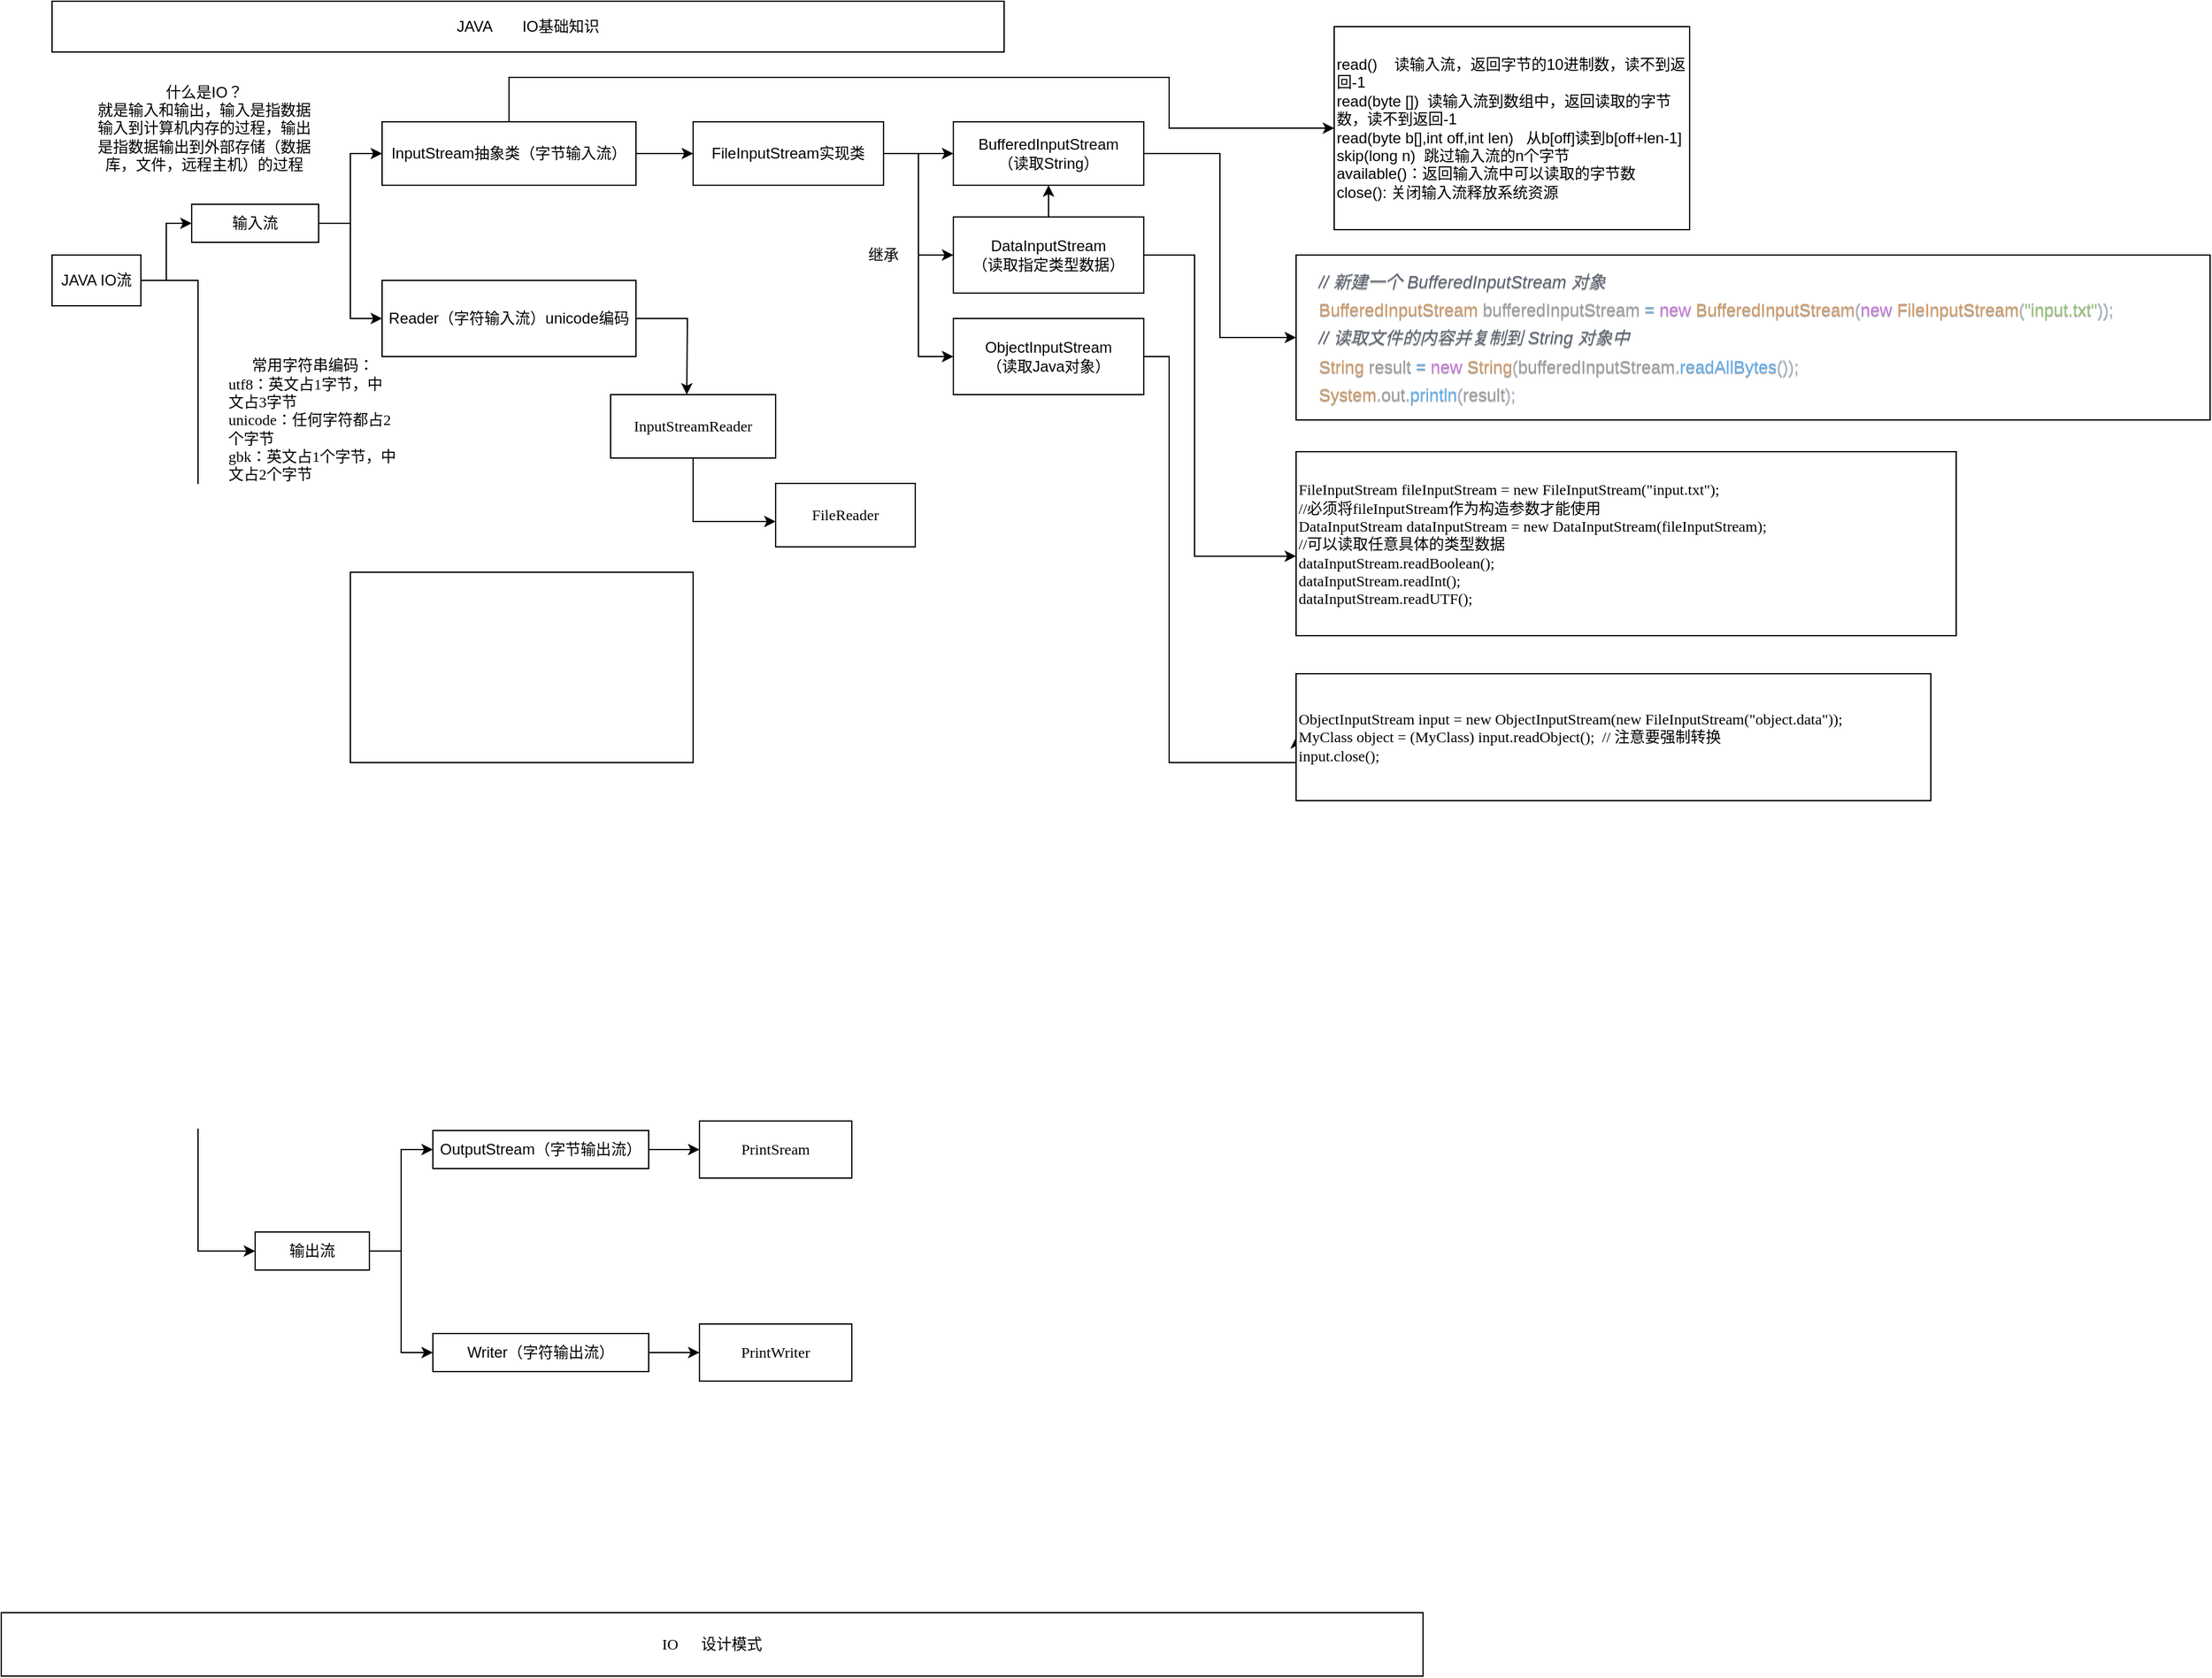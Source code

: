 <mxfile version="20.2.7" type="device"><diagram id="oM7vXEvF-nyBrCfh50hu" name="第 1 页"><mxGraphModel dx="1185" dy="661" grid="1" gridSize="10" guides="1" tooltips="1" connect="1" arrows="1" fold="1" page="1" pageScale="1" pageWidth="1390" pageHeight="980" math="0" shadow="0"><root><mxCell id="0"/><mxCell id="1" parent="0"/><mxCell id="KMKHdDrqFi0lqZ_SUr9B-1" value="JAVA&amp;nbsp; &amp;nbsp; &amp;nbsp; &amp;nbsp;IO基础知识" style="rounded=0;whiteSpace=wrap;html=1;" vertex="1" parent="1"><mxGeometry x="40" y="30" width="750" height="40" as="geometry"/></mxCell><mxCell id="KMKHdDrqFi0lqZ_SUr9B-28" style="edgeStyle=orthogonalEdgeStyle;rounded=0;orthogonalLoop=1;jettySize=auto;html=1;entryX=0;entryY=0.5;entryDx=0;entryDy=0;" edge="1" parent="1" source="KMKHdDrqFi0lqZ_SUr9B-2" target="KMKHdDrqFi0lqZ_SUr9B-12"><mxGeometry relative="1" as="geometry"/></mxCell><mxCell id="KMKHdDrqFi0lqZ_SUr9B-29" style="edgeStyle=orthogonalEdgeStyle;rounded=0;orthogonalLoop=1;jettySize=auto;html=1;entryX=0;entryY=0.5;entryDx=0;entryDy=0;" edge="1" parent="1" source="KMKHdDrqFi0lqZ_SUr9B-2" target="KMKHdDrqFi0lqZ_SUr9B-14"><mxGeometry relative="1" as="geometry"/></mxCell><mxCell id="KMKHdDrqFi0lqZ_SUr9B-2" value="输入流" style="rounded=0;whiteSpace=wrap;html=1;" vertex="1" parent="1"><mxGeometry x="150" y="190" width="100" height="30" as="geometry"/></mxCell><mxCell id="KMKHdDrqFi0lqZ_SUr9B-20" style="edgeStyle=orthogonalEdgeStyle;rounded=0;orthogonalLoop=1;jettySize=auto;html=1;entryX=0;entryY=0.5;entryDx=0;entryDy=0;" edge="1" parent="1" source="KMKHdDrqFi0lqZ_SUr9B-3" target="KMKHdDrqFi0lqZ_SUr9B-18"><mxGeometry relative="1" as="geometry"/></mxCell><mxCell id="KMKHdDrqFi0lqZ_SUr9B-21" style="edgeStyle=orthogonalEdgeStyle;rounded=0;orthogonalLoop=1;jettySize=auto;html=1;entryX=0;entryY=0.5;entryDx=0;entryDy=0;" edge="1" parent="1" source="KMKHdDrqFi0lqZ_SUr9B-3" target="KMKHdDrqFi0lqZ_SUr9B-19"><mxGeometry relative="1" as="geometry"/></mxCell><mxCell id="KMKHdDrqFi0lqZ_SUr9B-3" value="输出流" style="rounded=0;whiteSpace=wrap;html=1;" vertex="1" parent="1"><mxGeometry x="200" y="1000" width="90" height="30" as="geometry"/></mxCell><mxCell id="KMKHdDrqFi0lqZ_SUr9B-5" value="什么是IO？&lt;br&gt;就是输入和输出，输入是指数据输入到计算机内存的过程，输出是指数据输出到外部存储（数据库，文件，远程主机）的过程" style="text;html=1;strokeColor=none;fillColor=none;align=center;verticalAlign=middle;whiteSpace=wrap;rounded=0;" vertex="1" parent="1"><mxGeometry x="70" y="90" width="180" height="80" as="geometry"/></mxCell><mxCell id="KMKHdDrqFi0lqZ_SUr9B-9" style="edgeStyle=orthogonalEdgeStyle;rounded=0;orthogonalLoop=1;jettySize=auto;html=1;entryX=0;entryY=0.5;entryDx=0;entryDy=0;" edge="1" parent="1" source="KMKHdDrqFi0lqZ_SUr9B-8" target="KMKHdDrqFi0lqZ_SUr9B-2"><mxGeometry relative="1" as="geometry"/></mxCell><mxCell id="KMKHdDrqFi0lqZ_SUr9B-10" style="edgeStyle=orthogonalEdgeStyle;rounded=0;orthogonalLoop=1;jettySize=auto;html=1;entryX=0;entryY=0.5;entryDx=0;entryDy=0;" edge="1" parent="1" source="KMKHdDrqFi0lqZ_SUr9B-8" target="KMKHdDrqFi0lqZ_SUr9B-3"><mxGeometry relative="1" as="geometry"/></mxCell><mxCell id="KMKHdDrqFi0lqZ_SUr9B-8" value="JAVA IO流" style="rounded=0;whiteSpace=wrap;html=1;" vertex="1" parent="1"><mxGeometry x="40" y="230" width="70" height="40" as="geometry"/></mxCell><mxCell id="KMKHdDrqFi0lqZ_SUr9B-22" style="edgeStyle=orthogonalEdgeStyle;rounded=0;orthogonalLoop=1;jettySize=auto;html=1;entryX=0;entryY=0.5;entryDx=0;entryDy=0;" edge="1" parent="1" source="KMKHdDrqFi0lqZ_SUr9B-12" target="KMKHdDrqFi0lqZ_SUr9B-24"><mxGeometry relative="1" as="geometry"><mxPoint x="510" y="175" as="targetPoint"/></mxGeometry></mxCell><mxCell id="KMKHdDrqFi0lqZ_SUr9B-25" style="edgeStyle=orthogonalEdgeStyle;rounded=0;orthogonalLoop=1;jettySize=auto;html=1;entryX=0;entryY=0.5;entryDx=0;entryDy=0;" edge="1" parent="1" source="KMKHdDrqFi0lqZ_SUr9B-12" target="KMKHdDrqFi0lqZ_SUr9B-23"><mxGeometry relative="1" as="geometry"><Array as="points"><mxPoint x="400" y="90"/><mxPoint x="920" y="90"/><mxPoint x="920" y="130"/></Array></mxGeometry></mxCell><mxCell id="KMKHdDrqFi0lqZ_SUr9B-12" value="InputStream抽象类（字节输入流）" style="rounded=0;whiteSpace=wrap;html=1;" vertex="1" parent="1"><mxGeometry x="300" y="125" width="200" height="50" as="geometry"/></mxCell><mxCell id="KMKHdDrqFi0lqZ_SUr9B-49" style="edgeStyle=orthogonalEdgeStyle;rounded=0;orthogonalLoop=1;jettySize=auto;html=1;fontFamily=Verdana;" edge="1" parent="1" source="KMKHdDrqFi0lqZ_SUr9B-14"><mxGeometry relative="1" as="geometry"><mxPoint x="540" y="340.0" as="targetPoint"/></mxGeometry></mxCell><mxCell id="KMKHdDrqFi0lqZ_SUr9B-14" value="Reader（字符输入流）unicode编码" style="rounded=0;whiteSpace=wrap;html=1;" vertex="1" parent="1"><mxGeometry x="300" y="250" width="200" height="60" as="geometry"/></mxCell><mxCell id="KMKHdDrqFi0lqZ_SUr9B-53" style="edgeStyle=orthogonalEdgeStyle;rounded=0;orthogonalLoop=1;jettySize=auto;html=1;fontFamily=Verdana;" edge="1" parent="1" source="KMKHdDrqFi0lqZ_SUr9B-18"><mxGeometry relative="1" as="geometry"><mxPoint x="550" y="935" as="targetPoint"/></mxGeometry></mxCell><mxCell id="KMKHdDrqFi0lqZ_SUr9B-18" value="OutputStream（字节输出流）" style="rounded=0;whiteSpace=wrap;html=1;" vertex="1" parent="1"><mxGeometry x="340" y="920" width="170" height="30" as="geometry"/></mxCell><mxCell id="KMKHdDrqFi0lqZ_SUr9B-56" style="edgeStyle=orthogonalEdgeStyle;rounded=0;orthogonalLoop=1;jettySize=auto;html=1;entryX=0;entryY=0.5;entryDx=0;entryDy=0;fontFamily=Verdana;" edge="1" parent="1" source="KMKHdDrqFi0lqZ_SUr9B-19" target="KMKHdDrqFi0lqZ_SUr9B-55"><mxGeometry relative="1" as="geometry"/></mxCell><mxCell id="KMKHdDrqFi0lqZ_SUr9B-19" value="Writer（字符输出流）" style="rounded=0;whiteSpace=wrap;html=1;" vertex="1" parent="1"><mxGeometry x="340" y="1080" width="170" height="30" as="geometry"/></mxCell><mxCell id="KMKHdDrqFi0lqZ_SUr9B-23" value="read()&amp;nbsp; &amp;nbsp; 读输入流，返回字节的10进制数，读不到返回-1&lt;br&gt;read(byte [])&amp;nbsp; 读输入流到数组中，返回读取的字节数，读不到返回-1&lt;br&gt;read(byte b[],int off,int len)&amp;nbsp; &amp;nbsp;从b[off]读到b[off+len-1]&lt;br&gt;skip(long n)&amp;nbsp; 跳过输入流的n个字节&lt;br&gt;available()：返回输入流中可以读取的字节数&lt;br&gt;close(): 关闭输入流释放系统资源" style="rounded=0;whiteSpace=wrap;html=1;align=left;" vertex="1" parent="1"><mxGeometry x="1050" y="50" width="280" height="160" as="geometry"/></mxCell><mxCell id="KMKHdDrqFi0lqZ_SUr9B-30" style="edgeStyle=orthogonalEdgeStyle;rounded=0;orthogonalLoop=1;jettySize=auto;html=1;entryX=0;entryY=0.5;entryDx=0;entryDy=0;" edge="1" parent="1" source="KMKHdDrqFi0lqZ_SUr9B-24" target="KMKHdDrqFi0lqZ_SUr9B-26"><mxGeometry relative="1" as="geometry"/></mxCell><mxCell id="KMKHdDrqFi0lqZ_SUr9B-38" style="edgeStyle=orthogonalEdgeStyle;rounded=0;orthogonalLoop=1;jettySize=auto;html=1;exitX=1;exitY=0.5;exitDx=0;exitDy=0;entryX=0;entryY=0.5;entryDx=0;entryDy=0;" edge="1" parent="1" source="KMKHdDrqFi0lqZ_SUr9B-24" target="KMKHdDrqFi0lqZ_SUr9B-36"><mxGeometry relative="1" as="geometry"/></mxCell><mxCell id="KMKHdDrqFi0lqZ_SUr9B-39" style="edgeStyle=orthogonalEdgeStyle;rounded=0;orthogonalLoop=1;jettySize=auto;html=1;exitX=1;exitY=0.5;exitDx=0;exitDy=0;entryX=0;entryY=0.5;entryDx=0;entryDy=0;" edge="1" parent="1" source="KMKHdDrqFi0lqZ_SUr9B-24" target="KMKHdDrqFi0lqZ_SUr9B-37"><mxGeometry relative="1" as="geometry"/></mxCell><mxCell id="KMKHdDrqFi0lqZ_SUr9B-24" value="FileInputStream实现类" style="rounded=0;whiteSpace=wrap;html=1;" vertex="1" parent="1"><mxGeometry x="545" y="125" width="150" height="50" as="geometry"/></mxCell><mxCell id="KMKHdDrqFi0lqZ_SUr9B-34" style="edgeStyle=orthogonalEdgeStyle;rounded=0;orthogonalLoop=1;jettySize=auto;html=1;entryX=0;entryY=0.5;entryDx=0;entryDy=0;" edge="1" parent="1" source="KMKHdDrqFi0lqZ_SUr9B-26" target="KMKHdDrqFi0lqZ_SUr9B-33"><mxGeometry relative="1" as="geometry"><mxPoint x="980" y="330" as="targetPoint"/></mxGeometry></mxCell><mxCell id="KMKHdDrqFi0lqZ_SUr9B-26" value="BufferedInputStream&lt;br&gt;（读取String）" style="rounded=0;whiteSpace=wrap;html=1;" vertex="1" parent="1"><mxGeometry x="750" y="125" width="150" height="50" as="geometry"/></mxCell><mxCell id="KMKHdDrqFi0lqZ_SUr9B-31" value="继承" style="text;html=1;strokeColor=none;fillColor=none;align=center;verticalAlign=middle;whiteSpace=wrap;rounded=0;" vertex="1" parent="1"><mxGeometry x="670" y="220" width="50" height="20" as="geometry"/></mxCell><mxCell id="KMKHdDrqFi0lqZ_SUr9B-33" value="&lt;p style=&quot;margin-top: 0.85rem; margin-bottom: 0.85rem; margin-left: var(--line-numbers-width); overflow: auto; padding: 1rem; border-radius: 6px; line-height: 1.4; position: relative; z-index: 1; background: 0px 0px; vertical-align: middle; text-shadow: rgba(0, 0, 0, 0.3) 0px 1px; tab-size: 2; color: rgb(158, 158, 158); font-size: 16px;&quot;&gt;&lt;code style=&quot;font-family: var(--font-family-code); padding: 0px; border-radius: 0px; font-size: 0.85em; overflow-wrap: unset; transition: color var(--color-transition); margin: 0px; color: var(--code-color); word-spacing: normal; word-break: normal; hyphens: none; -webkit-font-smoothing: auto; background: 0px 0px !important;&quot;&gt;&lt;span style=&quot;color: rgb(92, 99, 112); font-style: italic;&quot; class=&quot;token comment&quot;&gt;// 新建一个 BufferedInputStream 对象&lt;br&gt;&lt;/span&gt;&lt;/code&gt;&lt;code style=&quot;font-family: var(--font-family-code); padding: 0px; border-radius: 0px; font-size: 0.85em; overflow-wrap: unset; transition: color var(--color-transition); margin: 0px; color: var(--code-color); word-spacing: normal; word-break: normal; hyphens: none; -webkit-font-smoothing: auto; background: 0px 0px !important;&quot;&gt;&lt;span style=&quot;color: rgb(209, 154, 102);&quot; class=&quot;token class-name&quot;&gt;BufferedInputStream&lt;/span&gt; bufferedInputStream &lt;span style=&quot;color: rgb(97, 175, 239);&quot; class=&quot;token operator&quot;&gt;=&lt;/span&gt; &lt;span style=&quot;color: rgb(198, 120, 221);&quot; class=&quot;token keyword&quot;&gt;new&lt;/span&gt; &lt;span style=&quot;color: rgb(209, 154, 102);&quot; class=&quot;token class-name&quot;&gt;BufferedInputStream&lt;/span&gt;&lt;span style=&quot;color: rgb(171, 178, 191);&quot; class=&quot;token punctuation&quot;&gt;(&lt;/span&gt;&lt;span style=&quot;color: rgb(198, 120, 221);&quot; class=&quot;token keyword&quot;&gt;new&lt;/span&gt; &lt;span style=&quot;color: rgb(209, 154, 102);&quot; class=&quot;token class-name&quot;&gt;FileInputStream&lt;/span&gt;&lt;span style=&quot;color: rgb(171, 178, 191);&quot; class=&quot;token punctuation&quot;&gt;(&lt;/span&gt;&lt;span style=&quot;color: rgb(152, 195, 121);&quot; class=&quot;token string&quot;&gt;&quot;input.txt&quot;&lt;/span&gt;&lt;span style=&quot;color: rgb(171, 178, 191);&quot; class=&quot;token punctuation&quot;&gt;)&lt;/span&gt;&lt;span style=&quot;color: rgb(171, 178, 191);&quot; class=&quot;token punctuation&quot;&gt;)&lt;/span&gt;&lt;span style=&quot;color: rgb(171, 178, 191);&quot; class=&quot;token punctuation&quot;&gt;;&lt;br&gt;&lt;/span&gt;&lt;/code&gt;&lt;code style=&quot;font-family: var(--font-family-code); padding: 0px; border-radius: 0px; font-size: 0.85em; overflow-wrap: unset; transition: color var(--color-transition); margin: 0px; color: var(--code-color); word-spacing: normal; word-break: normal; hyphens: none; -webkit-font-smoothing: auto; background: 0px 0px !important;&quot;&gt;&lt;span style=&quot;color: rgb(92, 99, 112); font-style: italic;&quot; class=&quot;token comment&quot;&gt;// 读取文件的内容并复制到 String 对象中&lt;br&gt;&lt;/span&gt;&lt;/code&gt;&lt;code style=&quot;font-family: var(--font-family-code); padding: 0px; border-radius: 0px; font-size: 0.85em; overflow-wrap: unset; transition: color var(--color-transition); margin: 0px; color: var(--code-color); word-spacing: normal; word-break: normal; hyphens: none; -webkit-font-smoothing: auto; background: 0px 0px !important;&quot;&gt;&lt;span style=&quot;color: rgb(209, 154, 102);&quot; class=&quot;token class-name&quot;&gt;String&lt;/span&gt; result &lt;span style=&quot;color: rgb(97, 175, 239);&quot; class=&quot;token operator&quot;&gt;=&lt;/span&gt; &lt;span style=&quot;color: rgb(198, 120, 221);&quot; class=&quot;token keyword&quot;&gt;new&lt;/span&gt; &lt;span style=&quot;color: rgb(209, 154, 102);&quot; class=&quot;token class-name&quot;&gt;String&lt;/span&gt;&lt;span style=&quot;color: rgb(171, 178, 191);&quot; class=&quot;token punctuation&quot;&gt;(&lt;/span&gt;bufferedInputStream&lt;span style=&quot;color: rgb(171, 178, 191);&quot; class=&quot;token punctuation&quot;&gt;.&lt;/span&gt;&lt;span style=&quot;color: rgb(97, 175, 239);&quot; class=&quot;token function&quot;&gt;readAllBytes&lt;/span&gt;&lt;span style=&quot;color: rgb(171, 178, 191);&quot; class=&quot;token punctuation&quot;&gt;(&lt;/span&gt;&lt;span style=&quot;color: rgb(171, 178, 191);&quot; class=&quot;token punctuation&quot;&gt;)&lt;/span&gt;&lt;span style=&quot;color: rgb(171, 178, 191);&quot; class=&quot;token punctuation&quot;&gt;)&lt;/span&gt;&lt;span style=&quot;color: rgb(171, 178, 191);&quot; class=&quot;token punctuation&quot;&gt;;&lt;br&gt;&lt;/span&gt;&lt;/code&gt;&lt;code style=&quot;font-family: var(--font-family-code); padding: 0px; border-radius: 0px; font-size: 0.85em; overflow-wrap: unset; transition: color var(--color-transition); margin: 0px; color: var(--code-color); word-spacing: normal; word-break: normal; hyphens: none; -webkit-font-smoothing: auto; background: 0px 0px !important;&quot;&gt;&lt;span style=&quot;color: rgb(209, 154, 102);&quot; class=&quot;token class-name&quot;&gt;System&lt;/span&gt;&lt;span style=&quot;color: rgb(171, 178, 191);&quot; class=&quot;token punctuation&quot;&gt;.&lt;/span&gt;out&lt;span style=&quot;color: rgb(171, 178, 191);&quot; class=&quot;token punctuation&quot;&gt;.&lt;/span&gt;&lt;span style=&quot;color: rgb(97, 175, 239);&quot; class=&quot;token function&quot;&gt;println&lt;/span&gt;&lt;span style=&quot;color: rgb(171, 178, 191);&quot; class=&quot;token punctuation&quot;&gt;(&lt;/span&gt;result&lt;span style=&quot;color: rgb(171, 178, 191);&quot; class=&quot;token punctuation&quot;&gt;)&lt;/span&gt;&lt;span style=&quot;color: rgb(171, 178, 191);&quot; class=&quot;token punctuation&quot;&gt;;&lt;/span&gt;&lt;/code&gt;&lt;/p&gt;" style="rounded=0;whiteSpace=wrap;html=1;align=left;" vertex="1" parent="1"><mxGeometry x="1020" y="230" width="720" height="130" as="geometry"/></mxCell><mxCell id="KMKHdDrqFi0lqZ_SUr9B-42" style="edgeStyle=orthogonalEdgeStyle;rounded=0;orthogonalLoop=1;jettySize=auto;html=1;entryX=0;entryY=0.568;entryDx=0;entryDy=0;entryPerimeter=0;fontFamily=Verdana;" edge="1" parent="1" source="KMKHdDrqFi0lqZ_SUr9B-36" target="KMKHdDrqFi0lqZ_SUr9B-40"><mxGeometry relative="1" as="geometry"><Array as="points"><mxPoint x="940" y="230"/><mxPoint x="940" y="467"/></Array></mxGeometry></mxCell><mxCell id="KMKHdDrqFi0lqZ_SUr9B-59" value="" style="edgeStyle=orthogonalEdgeStyle;rounded=0;orthogonalLoop=1;jettySize=auto;html=1;fontFamily=Verdana;" edge="1" parent="1" source="KMKHdDrqFi0lqZ_SUr9B-36" target="KMKHdDrqFi0lqZ_SUr9B-26"><mxGeometry relative="1" as="geometry"/></mxCell><mxCell id="KMKHdDrqFi0lqZ_SUr9B-36" value="DataInputStream&lt;br&gt;（读取指定类型数据）" style="rounded=0;whiteSpace=wrap;html=1;" vertex="1" parent="1"><mxGeometry x="750" y="200" width="150" height="60" as="geometry"/></mxCell><mxCell id="KMKHdDrqFi0lqZ_SUr9B-44" style="edgeStyle=orthogonalEdgeStyle;rounded=0;orthogonalLoop=1;jettySize=auto;html=1;fontFamily=Verdana;entryX=0;entryY=0.5;entryDx=0;entryDy=0;" edge="1" parent="1" source="KMKHdDrqFi0lqZ_SUr9B-37" target="KMKHdDrqFi0lqZ_SUr9B-45"><mxGeometry relative="1" as="geometry"><mxPoint x="920" y="580" as="targetPoint"/><Array as="points"><mxPoint x="920" y="310"/><mxPoint x="920" y="630"/></Array></mxGeometry></mxCell><mxCell id="KMKHdDrqFi0lqZ_SUr9B-37" value="ObjectInputStream&lt;br&gt;（读取Java对象）" style="rounded=0;whiteSpace=wrap;html=1;" vertex="1" parent="1"><mxGeometry x="750" y="280" width="150" height="60" as="geometry"/></mxCell><mxCell id="KMKHdDrqFi0lqZ_SUr9B-40" value="&lt;div style=&quot;font-family: Verdana;&quot;&gt;FileInputStream fileInputStream = new FileInputStream(&quot;input.txt&quot;);&lt;/div&gt;&lt;div style=&quot;font-family: Verdana;&quot;&gt;//必须将fileInputStream作为构造参数才能使用&lt;/div&gt;&lt;div style=&quot;font-family: Verdana;&quot;&gt;DataInputStream dataInputStream = new DataInputStream(fileInputStream);&lt;/div&gt;&lt;div style=&quot;font-family: Verdana;&quot;&gt;//可以读取任意具体的类型数据&lt;/div&gt;&lt;div style=&quot;font-family: Verdana;&quot;&gt;dataInputStream.readBoolean();&lt;/div&gt;&lt;div style=&quot;font-family: Verdana;&quot;&gt;dataInputStream.readInt();&lt;/div&gt;&lt;div style=&quot;font-family: Verdana;&quot;&gt;dataInputStream.readUTF();&lt;/div&gt;" style="rounded=0;whiteSpace=wrap;html=1;align=left;" vertex="1" parent="1"><mxGeometry x="1020" y="385" width="520" height="145" as="geometry"/></mxCell><mxCell id="KMKHdDrqFi0lqZ_SUr9B-45" value="&lt;div&gt;ObjectInputStream input = new ObjectInputStream(new FileInputStream(&quot;object.data&quot;));&lt;/div&gt;&lt;div&gt;MyClass object = (MyClass) input.readObject();&amp;nbsp; // 注意要强制转换&lt;/div&gt;&lt;div&gt;input.close();&lt;/div&gt;" style="rounded=0;whiteSpace=wrap;html=1;fontFamily=Verdana;align=left;" vertex="1" parent="1"><mxGeometry x="1020" y="560" width="500" height="100" as="geometry"/></mxCell><mxCell id="KMKHdDrqFi0lqZ_SUr9B-47" value="" style="rounded=0;whiteSpace=wrap;html=1;fontFamily=Verdana;" vertex="1" parent="1"><mxGeometry x="275" y="480" width="270" height="150" as="geometry"/></mxCell><mxCell id="KMKHdDrqFi0lqZ_SUr9B-48" value="常用字符串编码：&lt;br&gt;&lt;div style=&quot;text-align: left;&quot;&gt;&lt;span style=&quot;background-color: initial;&quot;&gt;utf8：英文占1字节，中文占3字节&lt;/span&gt;&lt;/div&gt;&lt;div style=&quot;text-align: left;&quot;&gt;&lt;span style=&quot;background-color: initial;&quot;&gt;unicode：任何字符都占2个字节&lt;/span&gt;&lt;/div&gt;&lt;div style=&quot;text-align: left;&quot;&gt;&lt;span style=&quot;background-color: initial;&quot;&gt;gbk：英文占1个字节，中文占2个字节&lt;/span&gt;&lt;/div&gt;" style="text;html=1;strokeColor=none;fillColor=none;align=center;verticalAlign=middle;whiteSpace=wrap;rounded=0;fontFamily=Verdana;" vertex="1" parent="1"><mxGeometry x="177.5" y="300" width="135" height="120" as="geometry"/></mxCell><mxCell id="KMKHdDrqFi0lqZ_SUr9B-51" style="edgeStyle=orthogonalEdgeStyle;rounded=0;orthogonalLoop=1;jettySize=auto;html=1;fontFamily=Verdana;" edge="1" parent="1" source="KMKHdDrqFi0lqZ_SUr9B-50" target="KMKHdDrqFi0lqZ_SUr9B-52"><mxGeometry relative="1" as="geometry"><mxPoint x="590" y="410" as="targetPoint"/><Array as="points"><mxPoint x="545" y="440"/></Array></mxGeometry></mxCell><mxCell id="KMKHdDrqFi0lqZ_SUr9B-50" value="InputStreamReader" style="rounded=0;whiteSpace=wrap;html=1;fontFamily=Verdana;" vertex="1" parent="1"><mxGeometry x="480" y="340" width="130" height="50" as="geometry"/></mxCell><mxCell id="KMKHdDrqFi0lqZ_SUr9B-52" value="FileReader" style="rounded=0;whiteSpace=wrap;html=1;fontFamily=Verdana;" vertex="1" parent="1"><mxGeometry x="610" y="410" width="110" height="50" as="geometry"/></mxCell><mxCell id="KMKHdDrqFi0lqZ_SUr9B-54" value="PrintSream" style="rounded=0;whiteSpace=wrap;html=1;fontFamily=Verdana;" vertex="1" parent="1"><mxGeometry x="550" y="912.5" width="120" height="45" as="geometry"/></mxCell><mxCell id="KMKHdDrqFi0lqZ_SUr9B-55" value="PrintWriter" style="rounded=0;whiteSpace=wrap;html=1;fontFamily=Verdana;" vertex="1" parent="1"><mxGeometry x="550" y="1072.5" width="120" height="45" as="geometry"/></mxCell><mxCell id="KMKHdDrqFi0lqZ_SUr9B-58" value="IO&amp;nbsp; &amp;nbsp; &amp;nbsp; 设计模式" style="rounded=0;whiteSpace=wrap;html=1;fontFamily=Verdana;" vertex="1" parent="1"><mxGeometry y="1300" width="1120" height="50" as="geometry"/></mxCell></root></mxGraphModel></diagram></mxfile>